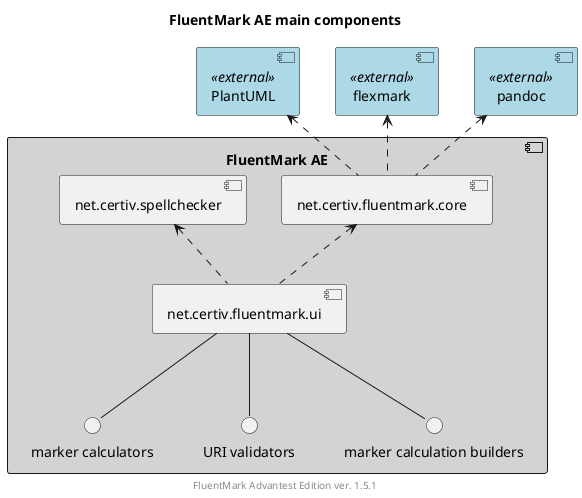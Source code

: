 @startuml
   title FluentMark AE main components

   
   !define EXTERNAL <<external>> #lightblue

    [PlantUML] EXTERNAL
	[flexmark] EXTERNAL
	[pandoc] EXTERNAL 

    component "FluentMark AE" #lightgray {
        component net.certiv.fluentmark.core as core
        component net.certiv.fluentmark.ui as ui
        component net.certiv.spellchecker as spellchecker
        interface "marker calculators" as markerCalc
        interface "URI validators" as validators
        interface "marker calculation builders" as builders
    }

    PlantUML <.. core
    flexmark <.. core 
    pandoc <.. core
 
    core <.. ui 
    spellchecker <.. ui
    ui -- markerCalc
    ui -- builders
    ui -- validators
    
    footer FluentMark Advantest Edition ver. 1.5.1
@enduml